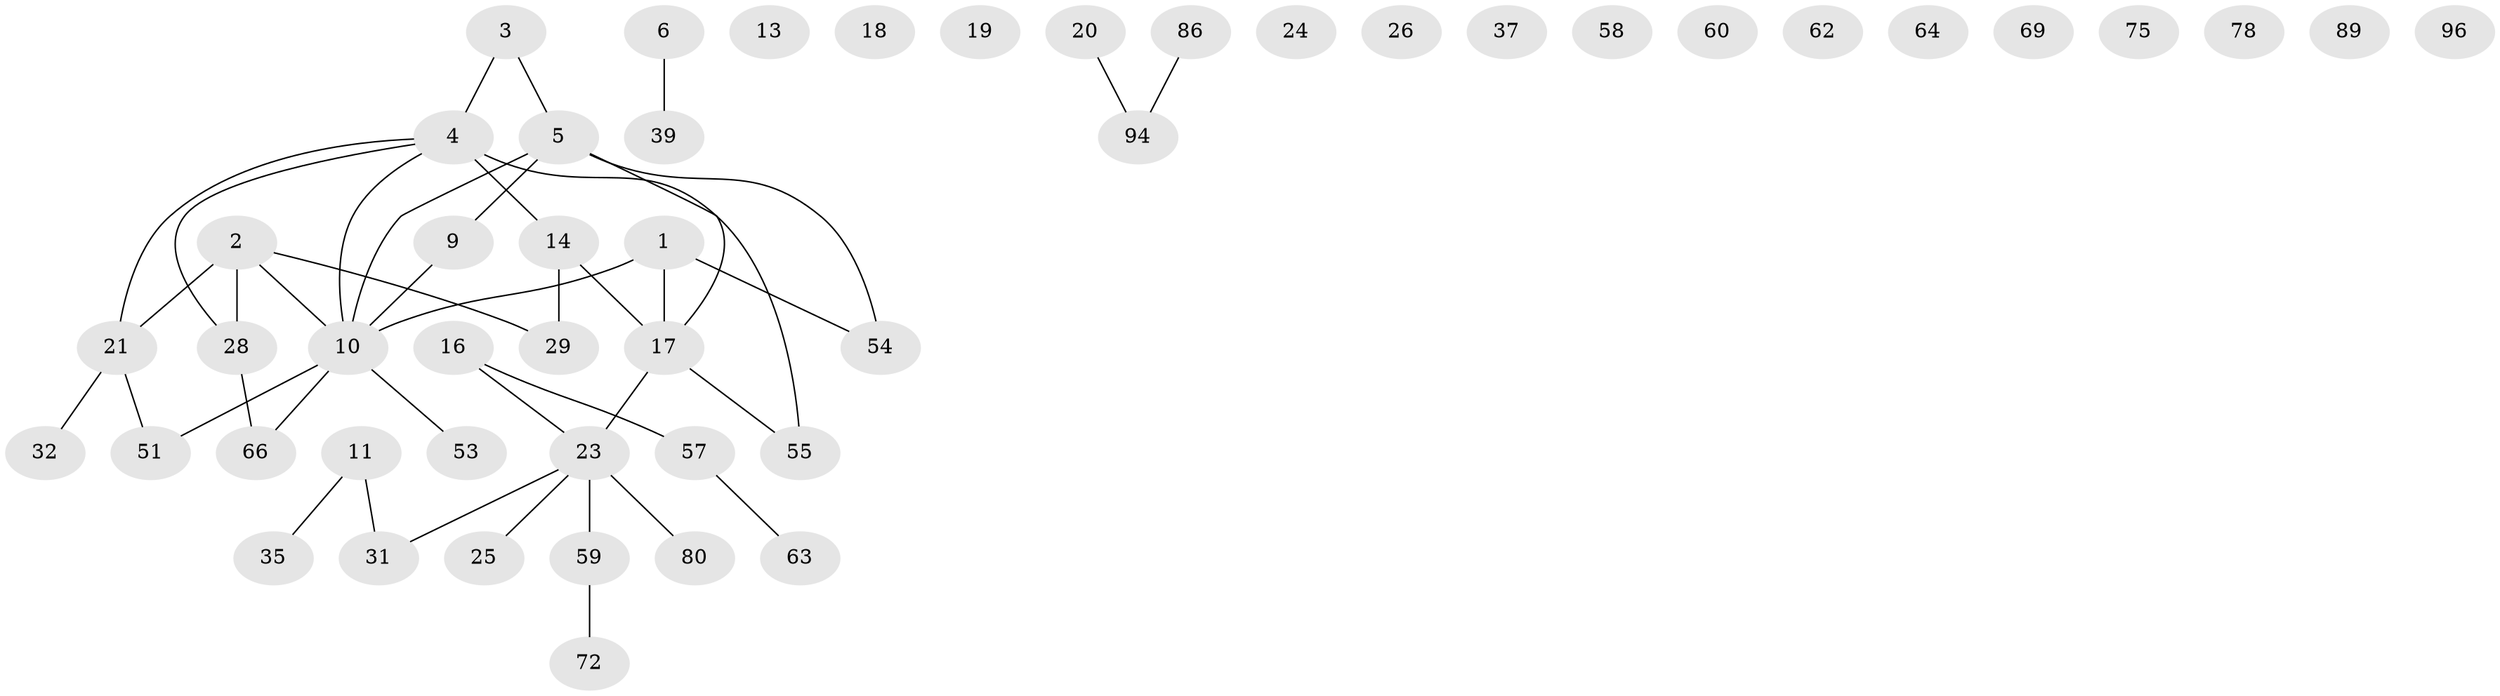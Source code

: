 // original degree distribution, {4: 0.10101010101010101, 2: 0.26262626262626265, 3: 0.1717171717171717, 1: 0.2828282828282828, 5: 0.050505050505050504, 0: 0.12121212121212122, 6: 0.010101010101010102}
// Generated by graph-tools (version 1.1) at 2025/12/03/09/25 04:12:54]
// undirected, 49 vertices, 42 edges
graph export_dot {
graph [start="1"]
  node [color=gray90,style=filled];
  1 [super="+7"];
  2 [super="+8"];
  3 [super="+38"];
  4 [super="+36+33+45"];
  5 [super="+27"];
  6;
  9 [super="+47+67+81+15"];
  10 [super="+12"];
  11 [super="+79+42"];
  13;
  14 [super="+46"];
  16 [super="+87"];
  17 [super="+83+82+48"];
  18;
  19;
  20;
  21 [super="+22+84"];
  23 [super="+77+56"];
  24 [super="+85"];
  25;
  26;
  28;
  29 [super="+99+30"];
  31 [super="+44"];
  32;
  35 [super="+49+50"];
  37 [super="+92"];
  39 [super="+52"];
  51;
  53;
  54;
  55;
  57 [super="+61"];
  58 [super="+71"];
  59 [super="+73"];
  60;
  62;
  63 [super="+90"];
  64;
  66 [super="+76"];
  69;
  72;
  75;
  78;
  80;
  86;
  89;
  94 [super="+95"];
  96;
  1 -- 10 [weight=3];
  1 -- 54;
  1 -- 17 [weight=2];
  2 -- 29;
  2 -- 28;
  2 -- 21;
  2 -- 10;
  3 -- 4;
  3 -- 5;
  4 -- 21;
  4 -- 55;
  4 -- 14 [weight=2];
  4 -- 28;
  4 -- 10;
  5 -- 10;
  5 -- 17;
  5 -- 54;
  5 -- 9;
  6 -- 39;
  9 -- 10;
  10 -- 66;
  10 -- 51;
  10 -- 53;
  11 -- 35;
  11 -- 31;
  14 -- 29;
  14 -- 17;
  16 -- 57;
  16 -- 23;
  17 -- 23 [weight=3];
  17 -- 55;
  20 -- 94;
  21 -- 32;
  21 -- 51;
  23 -- 80;
  23 -- 25;
  23 -- 59;
  23 -- 31;
  28 -- 66;
  57 -- 63;
  59 -- 72;
  86 -- 94;
}
